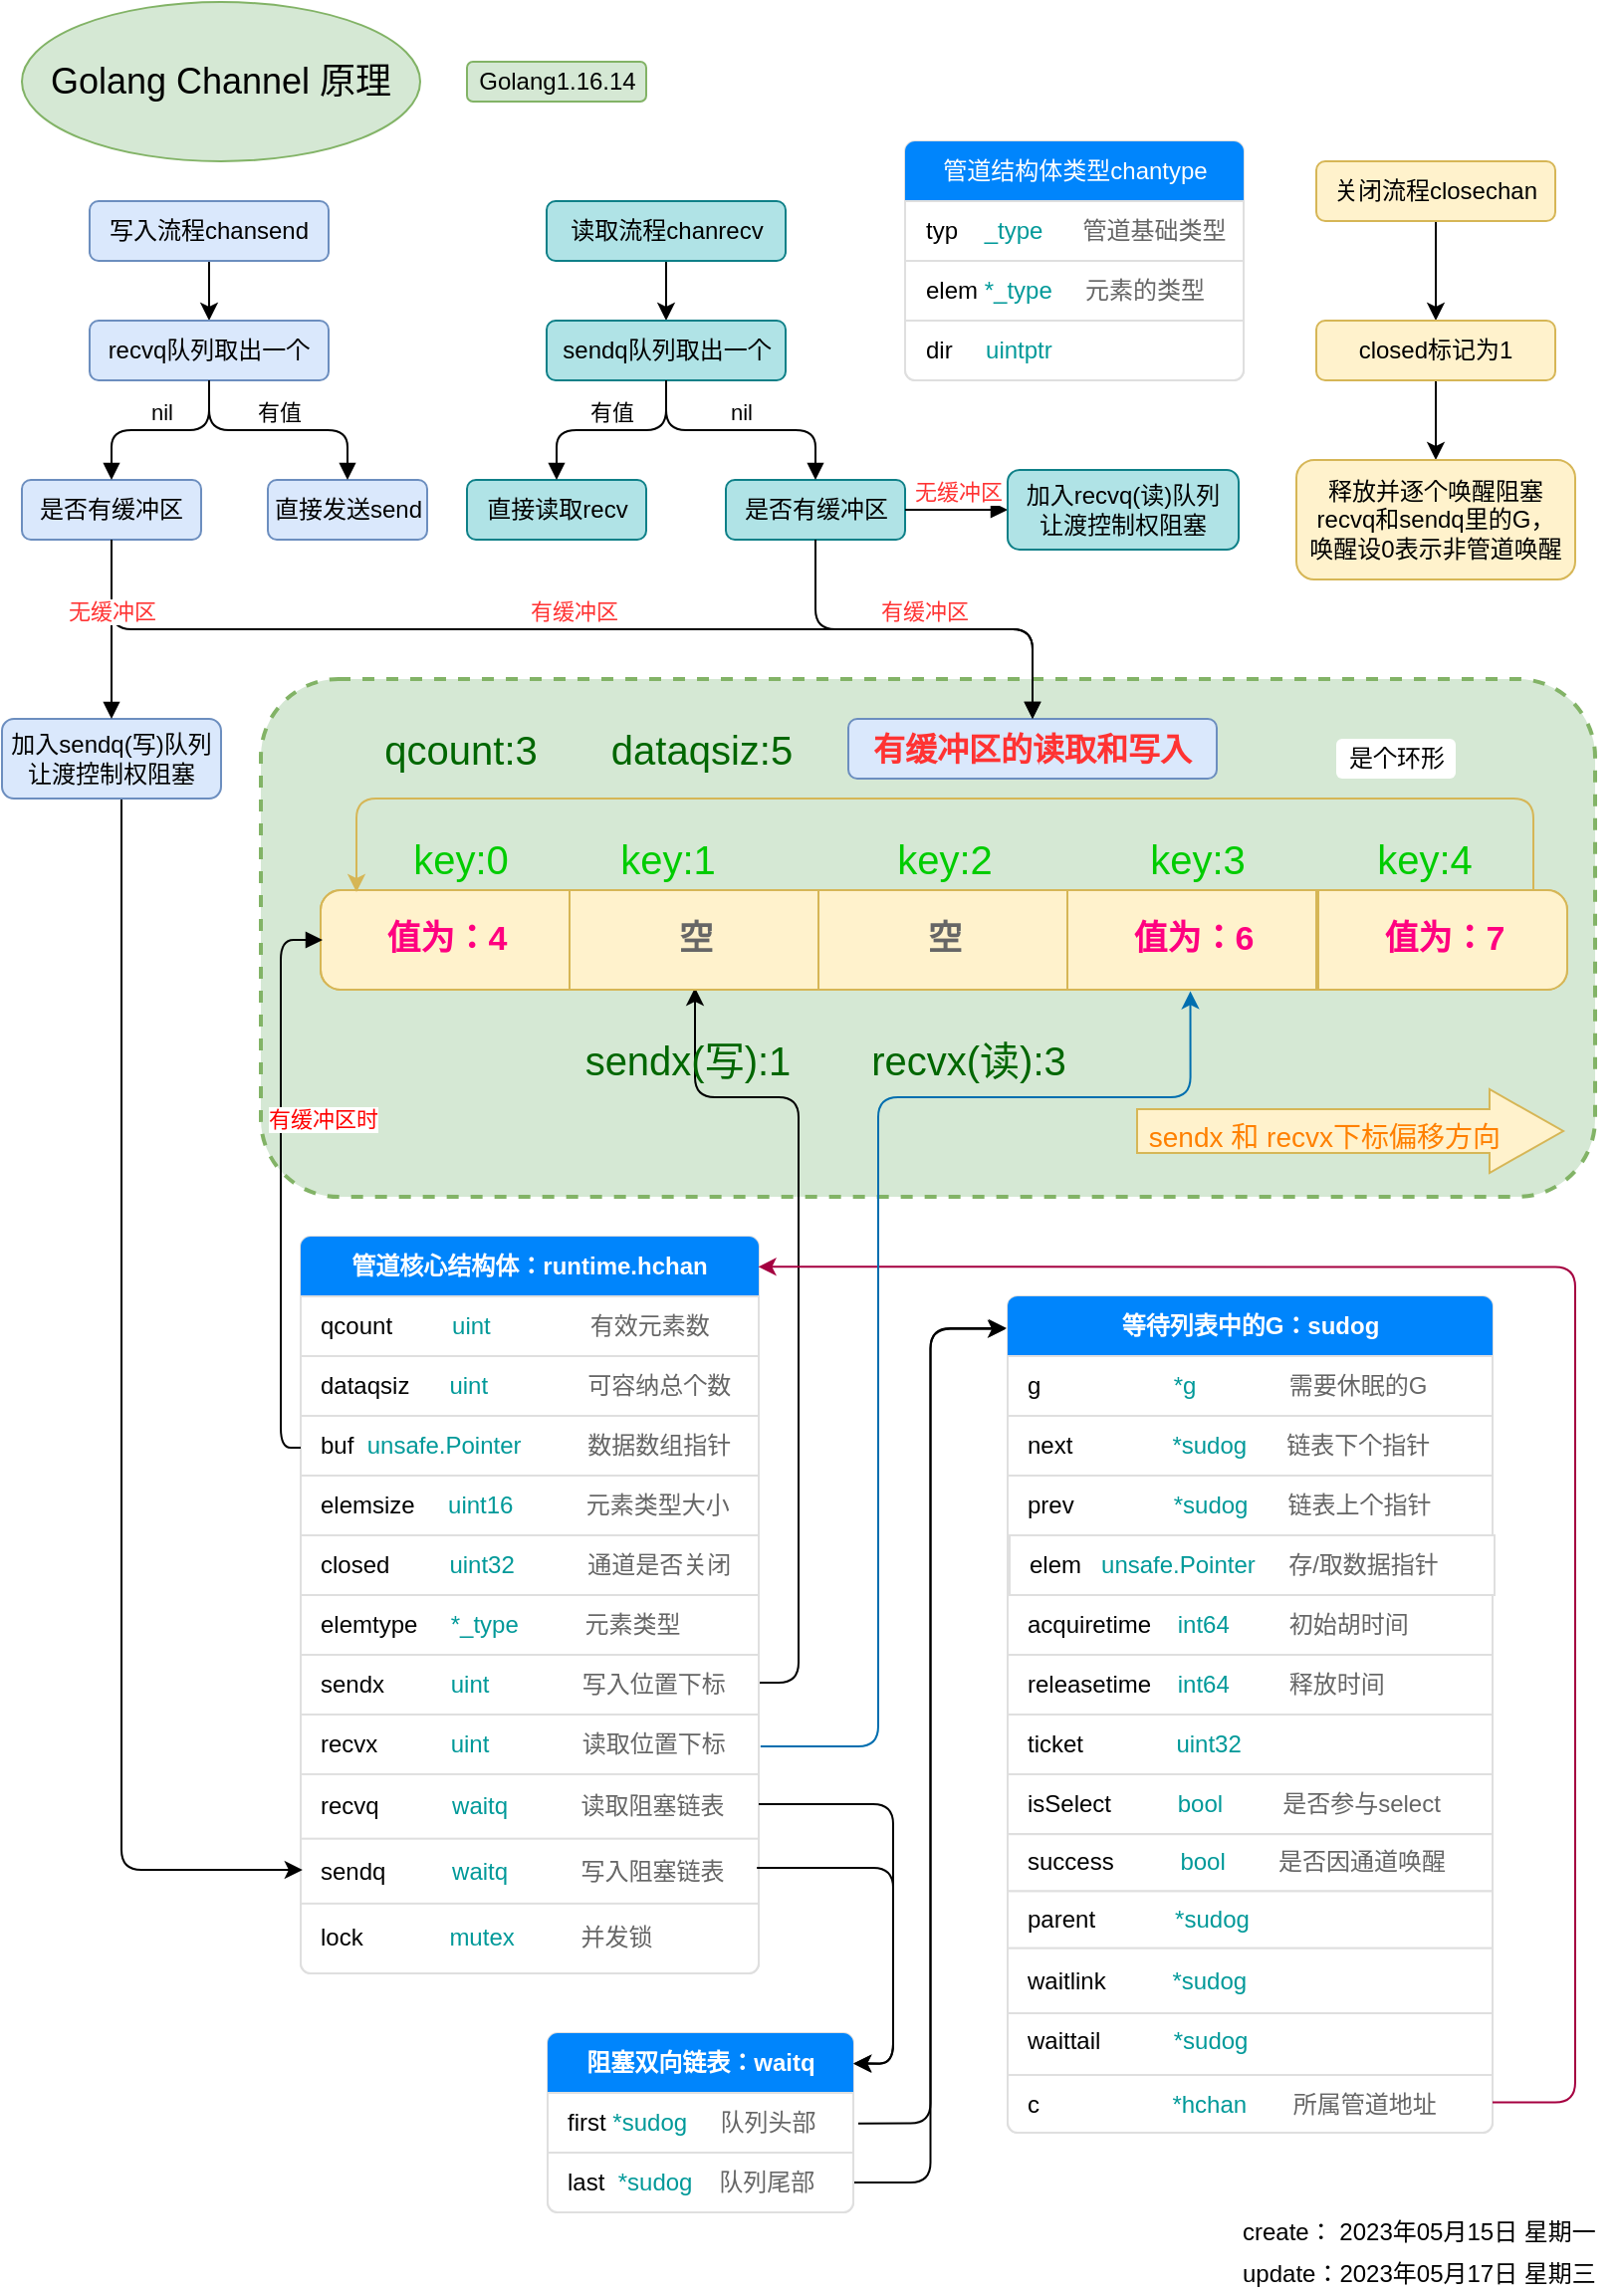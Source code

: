 <mxfile version="14.6.13" type="device"><diagram id="NPHphWfLL7h9ZYyQ-0O_" name="第 1 页"><mxGraphModel dx="1106" dy="900" grid="1" gridSize="10" guides="1" tooltips="1" connect="1" arrows="1" fold="1" page="1" pageScale="1" pageWidth="827" pageHeight="1169" math="0" shadow="0"><root><mxCell id="0"/><mxCell id="1" parent="0"/><mxCell id="tdhij4DuhHCi7tEMgK7k-25" value="" style="rounded=1;whiteSpace=wrap;html=1;fillColor=#d5e8d4;perimeterSpacing=0;dashed=1;strokeWidth=2;strokeColor=#82b366;" parent="1" vertex="1"><mxGeometry x="140" y="350" width="670" height="260" as="geometry"/></mxCell><mxCell id="FWIOZfAikgL_mZACr9-x-181" value="" style="html=1;shadow=0;dashed=0;shape=mxgraph.bootstrap.rrect;rSize=5;strokeColor=#DFDFDF;html=1;whiteSpace=wrap;fillColor=#FFFFFF;fontColor=#000000;" parent="1" vertex="1"><mxGeometry x="160" y="630" width="230" height="370" as="geometry"/></mxCell><mxCell id="tdhij4DuhHCi7tEMgK7k-8" style="rounded=1;orthogonalLoop=1;jettySize=auto;html=1;entryX=0.504;entryY=0.98;entryDx=0;entryDy=0;entryPerimeter=0;exitX=1;exitY=0.467;exitDx=0;exitDy=0;exitPerimeter=0;edgeStyle=orthogonalEdgeStyle;" parent="FWIOZfAikgL_mZACr9-x-181" source="FWIOZfAikgL_mZACr9-x-190" target="OIhDhCYDONXll1-WgIds-8" edge="1"><mxGeometry relative="1" as="geometry"><Array as="points"><mxPoint x="250" y="224"/><mxPoint x="250" y="-70"/><mxPoint x="198" y="-70"/></Array></mxGeometry></mxCell><mxCell id="FWIOZfAikgL_mZACr9-x-182" value="&lt;b&gt;管道核心结构体：runtime.hchan&lt;/b&gt;" style="html=1;shadow=0;dashed=0;shape=mxgraph.bootstrap.topButton;rSize=5;strokeColor=none;fillColor=#0085FC;fontColor=#ffffff;perimeter=none;whiteSpace=wrap;resizeWidth=1;align=center;spacing=10;" parent="FWIOZfAikgL_mZACr9-x-181" vertex="1"><mxGeometry width="230" height="30" relative="1" as="geometry"/></mxCell><mxCell id="FWIOZfAikgL_mZACr9-x-183" value="&lt;div style=&quot;text-align: right&quot;&gt;qcount&amp;nbsp; &amp;nbsp; &amp;nbsp; &amp;nbsp; &amp;nbsp;&lt;font color=&quot;#009999&quot;&gt;uint&lt;/font&gt;&amp;nbsp; &amp;nbsp; &amp;nbsp; &amp;nbsp; &amp;nbsp; &amp;nbsp; &amp;nbsp; &amp;nbsp;&lt;font color=&quot;#666666&quot;&gt;有效元素数&lt;/font&gt;&lt;br&gt;&lt;/div&gt;" style="strokeColor=inherit;fillColor=inherit;gradientColor=inherit;fontColor=inherit;html=1;shadow=0;dashed=0;perimeter=none;whiteSpace=wrap;resizeWidth=1;align=left;spacing=10;" parent="FWIOZfAikgL_mZACr9-x-181" vertex="1"><mxGeometry width="230" height="30" relative="1" as="geometry"><mxPoint y="30" as="offset"/></mxGeometry></mxCell><mxCell id="FWIOZfAikgL_mZACr9-x-184" value="dataqsiz&amp;nbsp; &amp;nbsp; &amp;nbsp;&amp;nbsp;&lt;font color=&quot;#009999&quot;&gt;uint&lt;/font&gt;&amp;nbsp; &amp;nbsp; &amp;nbsp; &amp;nbsp; &amp;nbsp; &amp;nbsp; &amp;nbsp; &amp;nbsp;&lt;font color=&quot;#666666&quot;&gt;可容纳总个数&lt;/font&gt;" style="strokeColor=inherit;fillColor=inherit;gradientColor=inherit;fontColor=inherit;html=1;shadow=0;dashed=0;perimeter=none;whiteSpace=wrap;resizeWidth=1;align=left;spacing=10;" parent="FWIOZfAikgL_mZACr9-x-181" vertex="1"><mxGeometry width="230" height="30" relative="1" as="geometry"><mxPoint y="60" as="offset"/></mxGeometry></mxCell><mxCell id="FWIOZfAikgL_mZACr9-x-185" value="elemsize&amp;nbsp; &amp;nbsp; &amp;nbsp;&lt;font color=&quot;#009999&quot;&gt;uint16&lt;/font&gt;&amp;nbsp; &amp;nbsp; &amp;nbsp; &amp;nbsp; &amp;nbsp; &amp;nbsp;&lt;font color=&quot;#666666&quot;&gt;元素类型大小&lt;/font&gt;" style="strokeColor=inherit;fillColor=inherit;gradientColor=inherit;fontColor=inherit;html=1;shadow=0;dashed=0;perimeter=none;whiteSpace=wrap;resizeWidth=1;align=left;spacing=10;" parent="FWIOZfAikgL_mZACr9-x-181" vertex="1"><mxGeometry width="230" height="30" relative="1" as="geometry"><mxPoint y="120" as="offset"/></mxGeometry></mxCell><mxCell id="FWIOZfAikgL_mZACr9-x-186" value="lock&amp;nbsp; &amp;nbsp; &amp;nbsp; &amp;nbsp; &amp;nbsp; &amp;nbsp; &amp;nbsp;&lt;font color=&quot;#009999&quot;&gt;mutex&lt;/font&gt;&amp;nbsp; &amp;nbsp; &amp;nbsp; &amp;nbsp; &amp;nbsp;&amp;nbsp;&lt;font color=&quot;#666666&quot;&gt;并发锁&lt;/font&gt;" style="strokeColor=inherit;fillColor=inherit;gradientColor=inherit;fontColor=inherit;html=1;shadow=0;dashed=0;shape=mxgraph.bootstrap.bottomButton;rSize=5;perimeter=none;whiteSpace=wrap;resizeWidth=1;resizeHeight=0;align=left;spacing=10;" parent="FWIOZfAikgL_mZACr9-x-181" vertex="1"><mxGeometry y="1" width="230" height="36" relative="1" as="geometry"><mxPoint y="-36" as="offset"/></mxGeometry></mxCell><mxCell id="FWIOZfAikgL_mZACr9-x-187" value="closed&amp;nbsp; &amp;nbsp; &amp;nbsp; &amp;nbsp; &amp;nbsp;&lt;font color=&quot;#009999&quot;&gt;uint32&lt;/font&gt;&amp;nbsp; &amp;nbsp; &amp;nbsp; &amp;nbsp; &amp;nbsp; &amp;nbsp;&lt;font color=&quot;#666666&quot;&gt;通道是否关闭&lt;/font&gt;" style="strokeColor=inherit;fillColor=inherit;gradientColor=inherit;fontColor=inherit;html=1;shadow=0;dashed=0;perimeter=none;whiteSpace=wrap;resizeWidth=1;align=left;spacing=10;" parent="FWIOZfAikgL_mZACr9-x-181" vertex="1"><mxGeometry width="230" height="30" relative="1" as="geometry"><mxPoint y="150" as="offset"/></mxGeometry></mxCell><mxCell id="FWIOZfAikgL_mZACr9-x-188" style="edgeStyle=orthogonalEdgeStyle;rounded=1;orthogonalLoop=1;jettySize=auto;html=1;entryX=-0.002;entryY=0.083;entryDx=0;entryDy=0;entryPerimeter=0;fontSize=17;fontColor=none;exitX=1.004;exitY=0.48;exitDx=0;exitDy=0;exitPerimeter=0;" parent="FWIOZfAikgL_mZACr9-x-181" source="FWIOZfAikgL_mZACr9-x-186" edge="1"><mxGeometry relative="1" as="geometry"><Array as="points"><mxPoint x="265.938" y="337.111"/><mxPoint x="265.938" y="390.556"/><mxPoint x="553.438" y="390.556"/><mxPoint x="553.438" y="30.833"/></Array></mxGeometry></mxCell><mxCell id="FWIOZfAikgL_mZACr9-x-189" value="elemtype&amp;nbsp; &amp;nbsp; &amp;nbsp;&lt;font color=&quot;#009999&quot;&gt;*_type&lt;/font&gt;&amp;nbsp; &amp;nbsp; &amp;nbsp; &amp;nbsp; &amp;nbsp;&amp;nbsp;&lt;font color=&quot;#666666&quot;&gt;元素类型&lt;/font&gt;" style="strokeColor=inherit;fillColor=inherit;gradientColor=inherit;fontColor=inherit;html=1;shadow=0;dashed=0;perimeter=none;whiteSpace=wrap;resizeWidth=1;align=left;spacing=10;" parent="FWIOZfAikgL_mZACr9-x-181" vertex="1"><mxGeometry width="230" height="30" relative="1" as="geometry"><mxPoint y="180" as="offset"/></mxGeometry></mxCell><mxCell id="FWIOZfAikgL_mZACr9-x-190" value="sendx&amp;nbsp; &amp;nbsp; &amp;nbsp; &amp;nbsp; &amp;nbsp;&amp;nbsp;&lt;font color=&quot;#009999&quot;&gt;uint&lt;/font&gt;&amp;nbsp; &amp;nbsp; &amp;nbsp; &amp;nbsp; &amp;nbsp; &amp;nbsp; &amp;nbsp;&amp;nbsp;&lt;font color=&quot;#666666&quot;&gt;写入位置下标&lt;/font&gt;" style="strokeColor=inherit;fillColor=inherit;gradientColor=inherit;fontColor=inherit;html=1;shadow=0;dashed=0;perimeter=none;whiteSpace=wrap;resizeWidth=1;align=left;spacing=10;" parent="FWIOZfAikgL_mZACr9-x-181" vertex="1"><mxGeometry width="230" height="30" relative="1" as="geometry"><mxPoint y="210" as="offset"/></mxGeometry></mxCell><mxCell id="FWIOZfAikgL_mZACr9-x-191" value="recvx&amp;nbsp; &amp;nbsp; &amp;nbsp; &amp;nbsp; &amp;nbsp; &amp;nbsp;&lt;font color=&quot;#009999&quot;&gt;uint&lt;/font&gt;&amp;nbsp; &amp;nbsp; &amp;nbsp; &amp;nbsp; &amp;nbsp; &amp;nbsp; &amp;nbsp;&amp;nbsp;&lt;font color=&quot;#666666&quot;&gt;读取位置下标&lt;/font&gt;" style="strokeColor=inherit;fillColor=inherit;gradientColor=inherit;fontColor=inherit;html=1;shadow=0;dashed=0;perimeter=none;whiteSpace=wrap;resizeWidth=1;align=left;spacing=10;" parent="FWIOZfAikgL_mZACr9-x-181" vertex="1"><mxGeometry width="230" height="30" relative="1" as="geometry"><mxPoint y="240" as="offset"/></mxGeometry></mxCell><mxCell id="FWIOZfAikgL_mZACr9-x-203" value="buf&amp;nbsp; &lt;font color=&quot;#009999&quot;&gt;unsafe.Pointer&lt;/font&gt;&lt;font color=&quot;#0000ff&quot;&gt;&amp;nbsp;&lt;/font&gt; &amp;nbsp; &amp;nbsp; &amp;nbsp; &amp;nbsp; &lt;font color=&quot;#666666&quot;&gt;数据数组指针&lt;/font&gt;" style="strokeColor=inherit;fillColor=inherit;gradientColor=inherit;fontColor=inherit;html=1;shadow=0;dashed=0;perimeter=none;whiteSpace=wrap;resizeWidth=1;align=left;spacing=10;" parent="FWIOZfAikgL_mZACr9-x-181" vertex="1"><mxGeometry width="230" height="30" relative="1" as="geometry"><mxPoint y="90" as="offset"/></mxGeometry></mxCell><mxCell id="OIhDhCYDONXll1-WgIds-3" value="recvq&amp;nbsp; &amp;nbsp; &amp;nbsp; &amp;nbsp; &amp;nbsp; &amp;nbsp;&lt;font color=&quot;#009999&quot;&gt;waitq&lt;/font&gt;&amp;nbsp; &amp;nbsp; &amp;nbsp; &amp;nbsp; &amp;nbsp; &amp;nbsp;&lt;font color=&quot;#666666&quot;&gt;读取阻塞链表&lt;/font&gt;" style="strokeColor=inherit;fillColor=inherit;gradientColor=inherit;fontColor=inherit;html=1;shadow=0;dashed=0;perimeter=none;whiteSpace=wrap;resizeWidth=1;align=left;spacing=10;" parent="FWIOZfAikgL_mZACr9-x-181" vertex="1"><mxGeometry y="269.967" width="230" height="32.589" as="geometry"/></mxCell><mxCell id="OIhDhCYDONXll1-WgIds-4" value="sendq&amp;nbsp; &amp;nbsp; &amp;nbsp; &amp;nbsp; &amp;nbsp;&amp;nbsp;&lt;font color=&quot;#009999&quot;&gt;waitq&lt;/font&gt;&amp;nbsp; &amp;nbsp; &amp;nbsp; &amp;nbsp; &amp;nbsp; &amp;nbsp;&lt;font color=&quot;#666666&quot;&gt;写入阻塞链表&lt;/font&gt;" style="strokeColor=inherit;fillColor=inherit;gradientColor=inherit;fontColor=inherit;html=1;shadow=0;dashed=0;perimeter=none;whiteSpace=wrap;resizeWidth=1;align=left;spacing=10;" parent="FWIOZfAikgL_mZACr9-x-181" vertex="1"><mxGeometry y="302.333" width="230" height="32.581" as="geometry"/></mxCell><mxCell id="FWIOZfAikgL_mZACr9-x-205" value="" style="html=1;shadow=0;dashed=0;shape=mxgraph.bootstrap.rrect;rSize=5;strokeColor=#DFDFDF;html=1;whiteSpace=wrap;fillColor=#FFFFFF;fontColor=#000000;" parent="1" vertex="1"><mxGeometry x="284" y="1030" width="153.5" height="90" as="geometry"/></mxCell><mxCell id="FWIOZfAikgL_mZACr9-x-206" value="&lt;div id=&quot;_sxbCrPSf&quot; class=&quot;editor-block text-block hover focused&quot;&gt;&lt;div class=&quot;block-content text-element&quot; style=&quot;text-align: left&quot;&gt;&lt;span style=&quot;text-align: center&quot;&gt;&lt;b&gt;阻塞双向链表：&lt;/b&gt;&lt;/span&gt;&lt;span style=&quot;text-align: left&quot;&gt;&lt;b&gt;waitq&lt;/b&gt;&lt;/span&gt;&lt;br&gt;&lt;/div&gt;&lt;/div&gt;" style="html=1;shadow=0;dashed=0;shape=mxgraph.bootstrap.topButton;rSize=5;strokeColor=none;fillColor=#0085FC;fontColor=#ffffff;perimeter=none;whiteSpace=wrap;resizeWidth=1;align=center;spacing=10;" parent="FWIOZfAikgL_mZACr9-x-205" vertex="1"><mxGeometry width="153.5" height="30" relative="1" as="geometry"/></mxCell><mxCell id="OIhDhCYDONXll1-WgIds-84" style="edgeStyle=orthogonalEdgeStyle;orthogonalLoop=1;jettySize=auto;html=1;entryX=-0.002;entryY=0.533;entryDx=0;entryDy=0;entryPerimeter=0;fontSize=20;fontColor=#00CC00;startArrow=none;startFill=0;endArrow=classic;endFill=1;" parent="FWIOZfAikgL_mZACr9-x-205" source="FWIOZfAikgL_mZACr9-x-210" target="OIhDhCYDONXll1-WgIds-66" edge="1"><mxGeometry relative="1" as="geometry"/></mxCell><mxCell id="OIhDhCYDONXll1-WgIds-82" style="edgeStyle=orthogonalEdgeStyle;orthogonalLoop=1;jettySize=auto;html=1;entryX=-0.004;entryY=0.546;entryDx=0;entryDy=0;entryPerimeter=0;fontSize=20;fontColor=#00CC00;startArrow=none;startFill=0;endArrow=classic;endFill=1;exitX=1.016;exitY=0.511;exitDx=0;exitDy=0;exitPerimeter=0;" parent="FWIOZfAikgL_mZACr9-x-205" source="FWIOZfAikgL_mZACr9-x-207" target="OIhDhCYDONXll1-WgIds-66" edge="1"><mxGeometry relative="1" as="geometry"/></mxCell><mxCell id="FWIOZfAikgL_mZACr9-x-207" value="&lt;div style=&quot;text-align: right&quot;&gt;first &lt;font color=&quot;#009999&quot;&gt;*sudog&lt;/font&gt;&amp;nbsp; &amp;nbsp; &amp;nbsp;&lt;font color=&quot;#666666&quot;&gt;队列头部&lt;/font&gt;&lt;br&gt;&lt;/div&gt;" style="strokeColor=inherit;fillColor=inherit;gradientColor=inherit;fontColor=inherit;html=1;shadow=0;dashed=0;perimeter=none;whiteSpace=wrap;resizeWidth=1;align=left;spacing=10;" parent="FWIOZfAikgL_mZACr9-x-205" vertex="1"><mxGeometry width="153.5" height="30" relative="1" as="geometry"><mxPoint y="30" as="offset"/></mxGeometry></mxCell><mxCell id="FWIOZfAikgL_mZACr9-x-210" value="last&amp;nbsp; &lt;font color=&quot;#009999&quot;&gt;*sudog&lt;/font&gt;&amp;nbsp; &amp;nbsp; &lt;font color=&quot;#666666&quot;&gt;队列尾部&lt;/font&gt;" style="strokeColor=inherit;fillColor=inherit;gradientColor=inherit;fontColor=inherit;html=1;shadow=0;dashed=0;shape=mxgraph.bootstrap.bottomButton;rSize=5;perimeter=none;whiteSpace=wrap;resizeWidth=1;resizeHeight=0;align=left;spacing=10;" parent="FWIOZfAikgL_mZACr9-x-205" vertex="1"><mxGeometry y="1" width="153.5" height="30" relative="1" as="geometry"><mxPoint y="-30" as="offset"/></mxGeometry></mxCell><mxCell id="FWIOZfAikgL_mZACr9-x-212" style="edgeStyle=orthogonalEdgeStyle;rounded=1;orthogonalLoop=1;jettySize=auto;html=1;entryX=-0.002;entryY=0.083;entryDx=0;entryDy=0;entryPerimeter=0;fontSize=17;fontColor=none;exitX=1.004;exitY=0.48;exitDx=0;exitDy=0;exitPerimeter=0;" parent="FWIOZfAikgL_mZACr9-x-205" source="FWIOZfAikgL_mZACr9-x-210" edge="1"><mxGeometry relative="1" as="geometry"><Array as="points"><mxPoint x="177.484" y="82.0"/><mxPoint x="177.484" y="95.0"/><mxPoint x="369.359" y="95.0"/><mxPoint x="369.359" y="7.5"/></Array></mxGeometry></mxCell><mxCell id="FWIOZfAikgL_mZACr9-x-221" value="&lt;font style=&quot;font-size: 18px&quot;&gt;Golang Channel 原理&lt;/font&gt;" style="ellipse;whiteSpace=wrap;html=1;shadow=0;dashed=0;sketch=0;fontSize=8;strokeColor=#82b366;strokeWidth=1;fillColor=#d5e8d4;" parent="1" vertex="1"><mxGeometry x="20" y="10" width="200" height="80" as="geometry"/></mxCell><mxCell id="OIhDhCYDONXll1-WgIds-7" value="" style="strokeWidth=1;shadow=0;align=center;html=1;shape=mxgraph.mockup.rrect;rSize=10;fillColor=#fff2cc;strokeColor=#d6b656;gradientDirection=west;" parent="1" vertex="1"><mxGeometry x="170" y="456" width="626" height="50" as="geometry"/></mxCell><mxCell id="OIhDhCYDONXll1-WgIds-8" value="空" style="strokeColor=inherit;fillColor=inherit;gradientColor=inherit;strokeWidth=1;shadow=0;dashed=0;align=center;html=1;shape=mxgraph.mockup.rrect;rSize=0;fontSize=17;fontColor=#666666;fontStyle=1;resizeHeight=1;" parent="OIhDhCYDONXll1-WgIds-7" vertex="1"><mxGeometry width="125" height="50" relative="1" as="geometry"><mxPoint x="125" as="offset"/></mxGeometry></mxCell><mxCell id="OIhDhCYDONXll1-WgIds-9" value="空" style="strokeColor=inherit;fillColor=inherit;gradientColor=inherit;strokeWidth=1;shadow=0;dashed=0;align=center;html=1;shape=mxgraph.mockup.rrect;rSize=0;fontSize=17;fontColor=#666666;fontStyle=1;resizeHeight=1;" parent="OIhDhCYDONXll1-WgIds-7" vertex="1"><mxGeometry width="125" height="50" relative="1" as="geometry"><mxPoint x="250" as="offset"/></mxGeometry></mxCell><mxCell id="OIhDhCYDONXll1-WgIds-87" style="edgeStyle=orthogonalEdgeStyle;orthogonalLoop=1;jettySize=auto;html=1;entryX=0.144;entryY=0.02;entryDx=0;entryDy=0;entryPerimeter=0;fontSize=20;fontColor=#00CC00;startArrow=none;startFill=0;endArrow=classic;endFill=1;exitX=0.864;exitY=0;exitDx=0;exitDy=0;exitPerimeter=0;fillColor=#fff2cc;strokeColor=#d6b656;" parent="OIhDhCYDONXll1-WgIds-7" source="OIhDhCYDONXll1-WgIds-10" target="OIhDhCYDONXll1-WgIds-11" edge="1"><mxGeometry relative="1" as="geometry"><Array as="points"><mxPoint x="609" y="-46"/><mxPoint x="18" y="-46"/></Array></mxGeometry></mxCell><mxCell id="OIhDhCYDONXll1-WgIds-10" value="&lt;font color=&quot;#ff0080&quot;&gt;值为：7&lt;/font&gt;" style="strokeColor=inherit;fillColor=inherit;gradientColor=inherit;strokeWidth=1;shadow=0;dashed=0;align=center;html=1;shape=mxgraph.mockup.rightButton;rSize=10;fontSize=17;fontColor=#666666;fontStyle=1;resizeHeight=1;" parent="OIhDhCYDONXll1-WgIds-7" vertex="1"><mxGeometry x="1" width="125" height="50" relative="1" as="geometry"><mxPoint x="-125" as="offset"/></mxGeometry></mxCell><mxCell id="OIhDhCYDONXll1-WgIds-11" value="&lt;font color=&quot;#ff0080&quot;&gt;值为：4&lt;/font&gt;" style="strokeWidth=1;shadow=0;dashed=0;align=center;html=1;shape=mxgraph.mockup.leftButton;rSize=10;fontSize=17;fontStyle=1;strokeColor=#d6b656;resizeHeight=1;fontColor=#666;fillColor=none;" parent="OIhDhCYDONXll1-WgIds-7" vertex="1"><mxGeometry width="125" height="50" relative="1" as="geometry"/></mxCell><mxCell id="OIhDhCYDONXll1-WgIds-12" value="&lt;font color=&quot;#ff0080&quot;&gt;值为：6&lt;/font&gt;" style="strokeColor=#d6b656;strokeWidth=1;shadow=0;dashed=0;align=center;html=1;shape=mxgraph.mockup.rrect;rSize=0;fontSize=17;fontStyle=1;resizeHeight=1;fontColor=#666666;fillColor=none;" parent="OIhDhCYDONXll1-WgIds-7" vertex="1"><mxGeometry x="375" width="125" height="50" as="geometry"/></mxCell><mxCell id="OIhDhCYDONXll1-WgIds-18" value="key:0" style="text;html=1;align=center;verticalAlign=middle;resizable=0;points=[];autosize=1;strokeColor=none;strokeWidth=1;fontSize=20;fontColor=#00CC00;" parent="1" vertex="1"><mxGeometry x="210" y="425" width="60" height="30" as="geometry"/></mxCell><mxCell id="OIhDhCYDONXll1-WgIds-19" value="key:1" style="text;html=1;align=center;verticalAlign=middle;resizable=0;points=[];autosize=1;strokeColor=none;strokeWidth=1;fontSize=20;fontColor=#00CC00;" parent="1" vertex="1"><mxGeometry x="314" y="425" width="60" height="30" as="geometry"/></mxCell><mxCell id="OIhDhCYDONXll1-WgIds-20" value="key:2" style="text;html=1;align=center;verticalAlign=middle;resizable=0;points=[];autosize=1;strokeColor=none;strokeWidth=1;fontSize=20;fontColor=#00CC00;" parent="1" vertex="1"><mxGeometry x="453" y="425" width="60" height="30" as="geometry"/></mxCell><mxCell id="OIhDhCYDONXll1-WgIds-21" value="key:3" style="text;html=1;align=center;verticalAlign=middle;resizable=0;points=[];autosize=1;strokeColor=none;strokeWidth=1;fontSize=20;fontColor=#00CC00;" parent="1" vertex="1"><mxGeometry x="580" y="425" width="60" height="30" as="geometry"/></mxCell><mxCell id="OIhDhCYDONXll1-WgIds-22" value="key:4" style="text;html=1;align=center;verticalAlign=middle;resizable=0;points=[];autosize=1;strokeColor=none;strokeWidth=1;fontSize=20;fontColor=#00CC00;" parent="1" vertex="1"><mxGeometry x="694" y="425" width="60" height="30" as="geometry"/></mxCell><mxCell id="OIhDhCYDONXll1-WgIds-61" style="edgeStyle=orthogonalEdgeStyle;orthogonalLoop=1;jettySize=auto;html=1;entryX=1;entryY=0.512;entryDx=0;entryDy=0;entryPerimeter=0;fontSize=20;fontColor=#00CC00;startArrow=none;startFill=0;endArrow=classic;endFill=1;exitX=1;exitY=0.461;exitDx=0;exitDy=0;exitPerimeter=0;" parent="1" source="OIhDhCYDONXll1-WgIds-3" target="FWIOZfAikgL_mZACr9-x-206" edge="1"><mxGeometry relative="1" as="geometry"/></mxCell><mxCell id="OIhDhCYDONXll1-WgIds-62" style="edgeStyle=orthogonalEdgeStyle;orthogonalLoop=1;jettySize=auto;html=1;fontSize=20;fontColor=#00CC00;startArrow=none;startFill=0;endArrow=classic;endFill=1;exitX=0.996;exitY=0.45;exitDx=0;exitDy=0;exitPerimeter=0;entryX=1.001;entryY=0.506;entryDx=0;entryDy=0;entryPerimeter=0;" parent="1" source="OIhDhCYDONXll1-WgIds-4" target="FWIOZfAikgL_mZACr9-x-206" edge="1"><mxGeometry relative="1" as="geometry"><mxPoint x="235" y="1000" as="targetPoint"/></mxGeometry></mxCell><mxCell id="OIhDhCYDONXll1-WgIds-63" value="" style="html=1;shadow=0;dashed=0;shape=mxgraph.bootstrap.rrect;rSize=5;strokeColor=#DFDFDF;html=1;whiteSpace=wrap;fillColor=#FFFFFF;fontColor=#000000;" parent="1" vertex="1"><mxGeometry x="515" y="660" width="243.5" height="420" as="geometry"/></mxCell><mxCell id="OIhDhCYDONXll1-WgIds-64" style="edgeStyle=orthogonalEdgeStyle;orthogonalLoop=1;jettySize=auto;html=1;entryX=0.152;entryY=-0.02;entryDx=0;entryDy=0;entryPerimeter=0;fontSize=20;fontColor=#00CC00;startArrow=none;startFill=0;endArrow=classic;endFill=1;exitX=0;exitY=0.6;exitDx=0;exitDy=0;exitPerimeter=0;" parent="OIhDhCYDONXll1-WgIds-63" source="OIhDhCYDONXll1-WgIds-75" edge="1"><mxGeometry relative="1" as="geometry"><Array as="points"><mxPoint x="-21.174" y="292.865"/><mxPoint x="-21.174" y="522.162"/><mxPoint x="395.952" y="522.162"/></Array></mxGeometry></mxCell><mxCell id="OIhDhCYDONXll1-WgIds-65" style="edgeStyle=orthogonalEdgeStyle;orthogonalLoop=1;jettySize=auto;html=1;entryX=0.144;entryY=-0.02;entryDx=0;entryDy=0;entryPerimeter=0;fontSize=20;fontColor=#00CC00;startArrow=none;startFill=0;endArrow=classic;endFill=1;exitX=0;exitY=0.6;exitDx=0;exitDy=0;exitPerimeter=0;" parent="OIhDhCYDONXll1-WgIds-63" source="OIhDhCYDONXll1-WgIds-74" edge="1"><mxGeometry relative="1" as="geometry"><Array as="points"><mxPoint x="-42.348" y="258.811"/><mxPoint x="-42.348" y="612.973"/><mxPoint x="130.22" y="612.973"/></Array></mxGeometry></mxCell><mxCell id="OIhDhCYDONXll1-WgIds-66" value="&lt;b&gt;等待列表中的G：&lt;/b&gt;&lt;b&gt;sudog&lt;/b&gt;" style="html=1;shadow=0;dashed=0;shape=mxgraph.bootstrap.topButton;rSize=5;strokeColor=none;fillColor=#0085FC;fontColor=#ffffff;perimeter=none;whiteSpace=wrap;resizeWidth=1;align=center;spacing=10;" parent="OIhDhCYDONXll1-WgIds-63" vertex="1"><mxGeometry width="243.5" height="30" relative="1" as="geometry"/></mxCell><mxCell id="OIhDhCYDONXll1-WgIds-67" value="&lt;div style=&quot;text-align: right&quot;&gt;g&amp;nbsp; &amp;nbsp; &amp;nbsp; &amp;nbsp; &amp;nbsp; &amp;nbsp; &amp;nbsp; &amp;nbsp; &amp;nbsp; &amp;nbsp; &lt;font color=&quot;#009999&quot;&gt;*g&lt;/font&gt;&amp;nbsp; &amp;nbsp; &amp;nbsp; &amp;nbsp; &amp;nbsp; &amp;nbsp; &amp;nbsp; &lt;font color=&quot;#666666&quot;&gt;需要休眠的G&lt;/font&gt;&lt;br&gt;&lt;/div&gt;" style="strokeColor=inherit;fillColor=inherit;gradientColor=inherit;fontColor=inherit;html=1;shadow=0;dashed=0;perimeter=none;whiteSpace=wrap;resizeWidth=1;align=left;spacing=10;" parent="OIhDhCYDONXll1-WgIds-63" vertex="1"><mxGeometry width="243.5" height="30" relative="1" as="geometry"><mxPoint y="30" as="offset"/></mxGeometry></mxCell><mxCell id="OIhDhCYDONXll1-WgIds-68" value="next&amp;nbsp; &amp;nbsp; &amp;nbsp; &amp;nbsp; &amp;nbsp; &amp;nbsp; &amp;nbsp; &amp;nbsp;&lt;font color=&quot;#009999&quot;&gt;*sudog&lt;/font&gt;&amp;nbsp; &amp;nbsp; &amp;nbsp; &lt;font color=&quot;#666666&quot;&gt;链表下个指针&lt;/font&gt;" style="strokeColor=inherit;fillColor=inherit;gradientColor=inherit;fontColor=inherit;html=1;shadow=0;dashed=0;perimeter=none;whiteSpace=wrap;resizeWidth=1;align=left;spacing=10;" parent="OIhDhCYDONXll1-WgIds-63" vertex="1"><mxGeometry width="243.5" height="30" relative="1" as="geometry"><mxPoint y="60" as="offset"/></mxGeometry></mxCell><mxCell id="OIhDhCYDONXll1-WgIds-69" value="elem&amp;nbsp; &amp;nbsp;&lt;font color=&quot;#009999&quot;&gt;unsafe.Pointer&lt;/font&gt;&amp;nbsp; &amp;nbsp; &amp;nbsp;&lt;font color=&quot;#666666&quot;&gt;存/取数据指针&lt;/font&gt;" style="strokeColor=inherit;fillColor=inherit;gradientColor=inherit;fontColor=inherit;html=1;shadow=0;dashed=0;perimeter=none;whiteSpace=wrap;resizeWidth=1;align=left;spacing=10;" parent="OIhDhCYDONXll1-WgIds-63" vertex="1"><mxGeometry width="243.5" height="30" relative="1" as="geometry"><mxPoint x="1" y="120" as="offset"/></mxGeometry></mxCell><mxCell id="OIhDhCYDONXll1-WgIds-70" value="c&amp;nbsp; &amp;nbsp; &amp;nbsp; &amp;nbsp; &amp;nbsp; &amp;nbsp; &amp;nbsp; &amp;nbsp; &amp;nbsp; &amp;nbsp;&lt;font color=&quot;#0000ff&quot;&gt; &lt;/font&gt;&lt;font color=&quot;#009999&quot;&gt;*hchan&lt;/font&gt;&amp;nbsp; &amp;nbsp; &amp;nbsp; &amp;nbsp;&lt;font color=&quot;#666666&quot;&gt;所属管道地址&lt;/font&gt;" style="strokeColor=inherit;fillColor=inherit;gradientColor=inherit;fontColor=inherit;html=1;shadow=0;dashed=0;shape=mxgraph.bootstrap.bottomButton;rSize=5;perimeter=none;whiteSpace=wrap;resizeWidth=1;resizeHeight=0;align=left;spacing=10;" parent="OIhDhCYDONXll1-WgIds-63" vertex="1"><mxGeometry y="1" width="243.5" height="29" relative="1" as="geometry"><mxPoint y="-29" as="offset"/></mxGeometry></mxCell><mxCell id="OIhDhCYDONXll1-WgIds-71" value="acquiretime&amp;nbsp; &amp;nbsp; &lt;font color=&quot;#009999&quot;&gt;int64&lt;/font&gt;&amp;nbsp; &amp;nbsp; &amp;nbsp; &amp;nbsp; &amp;nbsp;&lt;font color=&quot;#666666&quot;&gt;初始胡时间&lt;/font&gt;" style="strokeColor=inherit;fillColor=inherit;gradientColor=inherit;fontColor=inherit;html=1;shadow=0;dashed=0;perimeter=none;whiteSpace=wrap;resizeWidth=1;align=left;spacing=10;" parent="OIhDhCYDONXll1-WgIds-63" vertex="1"><mxGeometry width="243.5" height="30" relative="1" as="geometry"><mxPoint y="150" as="offset"/></mxGeometry></mxCell><mxCell id="OIhDhCYDONXll1-WgIds-72" style="edgeStyle=orthogonalEdgeStyle;rounded=1;orthogonalLoop=1;jettySize=auto;html=1;entryX=-0.002;entryY=0.083;entryDx=0;entryDy=0;entryPerimeter=0;fontSize=17;fontColor=none;exitX=1.004;exitY=0.48;exitDx=0;exitDy=0;exitPerimeter=0;" parent="OIhDhCYDONXll1-WgIds-63" source="OIhDhCYDONXll1-WgIds-70" edge="1"><mxGeometry relative="1" as="geometry"><Array as="points"><mxPoint x="281.547" y="382.667"/><mxPoint x="281.547" y="443.333"/><mxPoint x="585.922" y="443.333"/><mxPoint x="585.922" y="35.0"/></Array></mxGeometry></mxCell><mxCell id="OIhDhCYDONXll1-WgIds-73" value="releasetime&amp;nbsp; &amp;nbsp; &lt;font color=&quot;#009999&quot;&gt;int64&lt;/font&gt;&amp;nbsp; &amp;nbsp; &amp;nbsp; &amp;nbsp; &amp;nbsp;&lt;font color=&quot;#666666&quot;&gt;释放时间&lt;/font&gt;" style="strokeColor=inherit;fillColor=inherit;gradientColor=inherit;fontColor=inherit;html=1;shadow=0;dashed=0;perimeter=none;whiteSpace=wrap;resizeWidth=1;align=left;spacing=10;" parent="OIhDhCYDONXll1-WgIds-63" vertex="1"><mxGeometry width="243.5" height="30" relative="1" as="geometry"><mxPoint y="180" as="offset"/></mxGeometry></mxCell><mxCell id="OIhDhCYDONXll1-WgIds-74" value="ticket&amp;nbsp; &amp;nbsp; &amp;nbsp; &amp;nbsp; &amp;nbsp; &amp;nbsp; &amp;nbsp; &lt;font color=&quot;#009999&quot;&gt;uint32&lt;/font&gt;&amp;nbsp; &amp;nbsp; &amp;nbsp; &amp;nbsp;" style="strokeColor=inherit;fillColor=inherit;gradientColor=inherit;fontColor=inherit;html=1;shadow=0;dashed=0;perimeter=none;whiteSpace=wrap;resizeWidth=1;align=left;spacing=10;" parent="OIhDhCYDONXll1-WgIds-63" vertex="1"><mxGeometry width="243.5" height="30" relative="1" as="geometry"><mxPoint y="210" as="offset"/></mxGeometry></mxCell><mxCell id="OIhDhCYDONXll1-WgIds-75" value="isSelect&amp;nbsp; &amp;nbsp; &amp;nbsp; &amp;nbsp; &amp;nbsp; &lt;font color=&quot;#009999&quot;&gt;bool&lt;/font&gt;&amp;nbsp; &amp;nbsp; &amp;nbsp; &amp;nbsp; &amp;nbsp;&lt;font color=&quot;#666666&quot;&gt;是否参与select&lt;/font&gt;" style="strokeColor=inherit;fillColor=inherit;gradientColor=inherit;fontColor=inherit;html=1;shadow=0;dashed=0;perimeter=none;whiteSpace=wrap;resizeWidth=1;align=left;spacing=10;" parent="OIhDhCYDONXll1-WgIds-63" vertex="1"><mxGeometry width="243.5" height="30" relative="1" as="geometry"><mxPoint y="240" as="offset"/></mxGeometry></mxCell><mxCell id="OIhDhCYDONXll1-WgIds-76" value="prev&amp;nbsp; &amp;nbsp; &amp;nbsp; &amp;nbsp; &amp;nbsp; &amp;nbsp; &amp;nbsp; &amp;nbsp;&lt;font color=&quot;#009999&quot;&gt;*sudog&lt;/font&gt;&amp;nbsp; &amp;nbsp; &amp;nbsp; &lt;font color=&quot;#666666&quot;&gt;链表上个指针&lt;/font&gt;" style="strokeColor=inherit;fillColor=inherit;gradientColor=inherit;fontColor=inherit;html=1;shadow=0;dashed=0;perimeter=none;whiteSpace=wrap;resizeWidth=1;align=left;spacing=10;" parent="OIhDhCYDONXll1-WgIds-63" vertex="1"><mxGeometry width="243.5" height="30" relative="1" as="geometry"><mxPoint y="90" as="offset"/></mxGeometry></mxCell><mxCell id="OIhDhCYDONXll1-WgIds-77" value="success&amp;nbsp; &amp;nbsp; &amp;nbsp; &amp;nbsp; &amp;nbsp; &lt;font color=&quot;#009999&quot;&gt;bool&lt;/font&gt;&amp;nbsp; &amp;nbsp; &amp;nbsp; &amp;nbsp; &lt;font color=&quot;#666666&quot;&gt;是否因通道唤醒&lt;/font&gt;" style="strokeColor=inherit;fillColor=inherit;gradientColor=inherit;fontColor=inherit;html=1;shadow=0;dashed=0;perimeter=none;whiteSpace=wrap;resizeWidth=1;align=left;spacing=10;" parent="OIhDhCYDONXll1-WgIds-63" vertex="1"><mxGeometry y="270.09" width="243.5" height="28.636" as="geometry"/></mxCell><mxCell id="OIhDhCYDONXll1-WgIds-78" value="waittail&amp;nbsp; &amp;nbsp; &amp;nbsp; &amp;nbsp; &amp;nbsp; &amp;nbsp;&lt;font color=&quot;#009999&quot;&gt;*sudog&lt;/font&gt;&amp;nbsp; &amp;nbsp; &amp;nbsp;" style="strokeColor=inherit;fillColor=inherit;gradientColor=inherit;fontColor=inherit;html=1;shadow=0;dashed=0;perimeter=none;whiteSpace=wrap;resizeWidth=1;align=left;spacing=10;" parent="OIhDhCYDONXll1-WgIds-63" vertex="1"><mxGeometry y="357" width="243.5" height="34" as="geometry"/></mxCell><mxCell id="OIhDhCYDONXll1-WgIds-79" value="parent&amp;nbsp; &amp;nbsp; &amp;nbsp; &amp;nbsp; &amp;nbsp; &amp;nbsp; &lt;font color=&quot;#009999&quot;&gt;*sudog&lt;/font&gt;&amp;nbsp; &amp;nbsp; &amp;nbsp;&amp;nbsp;" style="strokeColor=inherit;fillColor=inherit;gradientColor=inherit;fontColor=inherit;html=1;shadow=0;dashed=0;perimeter=none;whiteSpace=wrap;resizeWidth=1;align=left;spacing=10;" parent="OIhDhCYDONXll1-WgIds-63" vertex="1"><mxGeometry y="298.726" width="243.5" height="28.636" as="geometry"/></mxCell><mxCell id="OIhDhCYDONXll1-WgIds-80" value="waitlink&amp;nbsp; &amp;nbsp; &amp;nbsp; &amp;nbsp; &amp;nbsp; &lt;font color=&quot;#009999&quot;&gt;*sudog&lt;/font&gt;&amp;nbsp; &amp;nbsp; &amp;nbsp;" style="strokeColor=inherit;fillColor=inherit;gradientColor=inherit;fontColor=inherit;html=1;shadow=0;dashed=0;perimeter=none;whiteSpace=wrap;resizeWidth=1;align=left;spacing=10;" parent="OIhDhCYDONXll1-WgIds-63" vertex="1"><mxGeometry y="327.36" width="243.5" height="32.64" as="geometry"/></mxCell><mxCell id="OIhDhCYDONXll1-WgIds-85" value="&lt;font style=&quot;font-size: 14px&quot; color=&quot;#ff8000&quot;&gt;&amp;nbsp;sendx 和 recvx下标偏移方向&lt;/font&gt;" style="shape=singleArrow;whiteSpace=wrap;html=1;arrowWidth=0.524;arrowSize=0.173;rounded=0;shadow=0;labelBackgroundColor=none;fontSize=20;fillColor=#fff2cc;sketch=0;align=left;strokeColor=#d6b656;" parent="1" vertex="1"><mxGeometry x="580" y="556" width="214" height="42" as="geometry"/></mxCell><mxCell id="OIhDhCYDONXll1-WgIds-86" style="edgeStyle=orthogonalEdgeStyle;orthogonalLoop=1;jettySize=auto;html=1;entryX=0.999;entryY=0.041;entryDx=0;entryDy=0;entryPerimeter=0;fontSize=20;fontColor=#00CC00;startArrow=none;startFill=0;endArrow=classic;endFill=1;exitX=1;exitY=0.474;exitDx=0;exitDy=0;exitPerimeter=0;fillColor=#d80073;strokeColor=#A50040;" parent="1" source="OIhDhCYDONXll1-WgIds-70" target="FWIOZfAikgL_mZACr9-x-181" edge="1"><mxGeometry relative="1" as="geometry"><mxPoint x="695" y="1060" as="sourcePoint"/><Array as="points"><mxPoint x="800" y="1065"/><mxPoint x="800" y="645"/></Array></mxGeometry></mxCell><mxCell id="OIhDhCYDONXll1-WgIds-88" value="&lt;font color=&quot;#006600&quot;&gt;sendx(写):1&lt;/font&gt;" style="text;html=1;align=center;verticalAlign=middle;resizable=0;points=[];autosize=1;fontSize=20;rounded=1;" parent="1" vertex="1"><mxGeometry x="294" y="526" width="120" height="30" as="geometry"/></mxCell><mxCell id="OIhDhCYDONXll1-WgIds-90" value="&lt;font color=&quot;#006600&quot;&gt;recvx(读):3&lt;/font&gt;" style="text;html=1;align=center;verticalAlign=middle;resizable=0;points=[];autosize=1;strokeColor=none;fontSize=20;fontColor=#00CC00;" parent="1" vertex="1"><mxGeometry x="440" y="526" width="110" height="30" as="geometry"/></mxCell><mxCell id="OIhDhCYDONXll1-WgIds-91" value="&lt;font color=&quot;#006600&quot;&gt;qcount:3&lt;/font&gt;" style="text;html=1;align=center;verticalAlign=middle;resizable=0;points=[];autosize=1;strokeColor=none;fontSize=20;fontColor=#00CC00;" parent="1" vertex="1"><mxGeometry x="195" y="370" width="90" height="30" as="geometry"/></mxCell><mxCell id="OIhDhCYDONXll1-WgIds-92" value="&lt;font color=&quot;#006600&quot;&gt;dataqsiz:5&lt;/font&gt;" style="text;html=1;align=center;verticalAlign=middle;resizable=0;points=[];autosize=1;strokeColor=none;fontSize=20;fontColor=#00CC00;" parent="1" vertex="1"><mxGeometry x="305.75" y="370" width="110" height="30" as="geometry"/></mxCell><mxCell id="ar8lEbucMz4miNX3VOd3-1" value="update：2023年05月17日 星期三" style="text;html=1;align=left;verticalAlign=middle;resizable=0;points=[];autosize=1;strokeColor=none;" parent="1" vertex="1"><mxGeometry x="631" y="1141" width="190" height="20" as="geometry"/></mxCell><mxCell id="H-O3hjzT42bfQCoOK7mL-1" value="是个环形" style="text;html=1;align=center;verticalAlign=middle;resizable=0;points=[];autosize=1;strokeColor=none;fillColor=#ffffff;rounded=1;" parent="1" vertex="1"><mxGeometry x="680" y="380" width="60" height="20" as="geometry"/></mxCell><mxCell id="H-O3hjzT42bfQCoOK7mL-9" value="" style="html=1;shadow=0;dashed=0;shape=mxgraph.bootstrap.rrect;rSize=5;strokeColor=#DFDFDF;html=1;whiteSpace=wrap;fillColor=#FFFFFF;fontColor=#000000;" parent="1" vertex="1"><mxGeometry x="463.5" y="80" width="170" height="120" as="geometry"/></mxCell><mxCell id="H-O3hjzT42bfQCoOK7mL-10" value="&lt;div id=&quot;_sxbCrPSf&quot; class=&quot;editor-block text-block hover focused&quot;&gt;&lt;div class=&quot;block-content text-element&quot;&gt;管道结构体类型chantype&lt;br&gt;&lt;/div&gt;&lt;/div&gt;" style="html=1;shadow=0;dashed=0;shape=mxgraph.bootstrap.topButton;rSize=5;strokeColor=none;fillColor=#0085FC;fontColor=#ffffff;perimeter=none;whiteSpace=wrap;resizeWidth=1;align=center;spacing=10;" parent="H-O3hjzT42bfQCoOK7mL-9" vertex="1"><mxGeometry width="170" height="30" relative="1" as="geometry"/></mxCell><mxCell id="H-O3hjzT42bfQCoOK7mL-11" value="&lt;div style=&quot;text-align: right&quot;&gt;typ&amp;nbsp; &amp;nbsp; &lt;font color=&quot;#009999&quot;&gt;_type&lt;/font&gt;&amp;nbsp; &amp;nbsp; &amp;nbsp; &lt;font color=&quot;#666666&quot;&gt;管道基础类型&lt;/font&gt;&lt;br&gt;&lt;/div&gt;" style="strokeColor=inherit;fillColor=inherit;gradientColor=inherit;fontColor=inherit;html=1;shadow=0;dashed=0;perimeter=none;whiteSpace=wrap;resizeWidth=1;align=left;spacing=10;" parent="H-O3hjzT42bfQCoOK7mL-9" vertex="1"><mxGeometry width="170" height="30" relative="1" as="geometry"><mxPoint y="30" as="offset"/></mxGeometry></mxCell><mxCell id="H-O3hjzT42bfQCoOK7mL-12" value="elem &lt;font color=&quot;#009999&quot;&gt;*_type&amp;nbsp;&lt;/font&gt; &amp;nbsp; &amp;nbsp;&lt;font color=&quot;#666666&quot;&gt;元素的类型&lt;/font&gt;" style="strokeColor=inherit;fillColor=inherit;gradientColor=inherit;fontColor=inherit;html=1;shadow=0;dashed=0;perimeter=none;whiteSpace=wrap;resizeWidth=1;align=left;spacing=10;" parent="H-O3hjzT42bfQCoOK7mL-9" vertex="1"><mxGeometry width="170" height="30" relative="1" as="geometry"><mxPoint y="60" as="offset"/></mxGeometry></mxCell><mxCell id="H-O3hjzT42bfQCoOK7mL-13" value="dir&amp;nbsp; &amp;nbsp; &amp;nbsp;&lt;font color=&quot;#009999&quot;&gt;uintptr&lt;/font&gt;&amp;nbsp;" style="strokeColor=inherit;fillColor=inherit;gradientColor=inherit;fontColor=inherit;html=1;shadow=0;dashed=0;shape=mxgraph.bootstrap.bottomButton;rSize=5;perimeter=none;whiteSpace=wrap;resizeWidth=1;resizeHeight=0;align=left;spacing=10;" parent="H-O3hjzT42bfQCoOK7mL-9" vertex="1"><mxGeometry y="1" width="170" height="30" relative="1" as="geometry"><mxPoint y="-30" as="offset"/></mxGeometry></mxCell><mxCell id="H-O3hjzT42bfQCoOK7mL-14" style="edgeStyle=orthogonalEdgeStyle;rounded=1;orthogonalLoop=1;jettySize=auto;html=1;entryX=-0.002;entryY=0.083;entryDx=0;entryDy=0;entryPerimeter=0;fontSize=17;fontColor=none;exitX=1.004;exitY=0.48;exitDx=0;exitDy=0;exitPerimeter=0;" parent="H-O3hjzT42bfQCoOK7mL-9" source="H-O3hjzT42bfQCoOK7mL-13" edge="1"><mxGeometry relative="1" as="geometry"><Array as="points"><mxPoint x="196.562" y="109.333"/><mxPoint x="196.562" y="126.667"/><mxPoint x="409.062" y="126.667"/><mxPoint x="409.062" y="10"/></Array></mxGeometry></mxCell><mxCell id="H-O3hjzT42bfQCoOK7mL-15" style="edgeStyle=orthogonalEdgeStyle;rounded=1;sketch=0;orthogonalLoop=1;jettySize=auto;html=1;fontSize=8;fontColor=none;exitX=1.002;exitY=0.467;exitDx=0;exitDy=0;exitPerimeter=0;fillColor=#a20025;strokeColor=#6F0000;" parent="H-O3hjzT42bfQCoOK7mL-9" source="H-O3hjzT42bfQCoOK7mL-11" edge="1"><mxGeometry relative="1" as="geometry"/></mxCell><mxCell id="tdhij4DuhHCi7tEMgK7k-3" value="&lt;font color=&quot;#ff0000&quot;&gt;有缓冲区时&lt;/font&gt;" style="html=1;verticalAlign=bottom;endArrow=block;shadow=0;exitX=0;exitY=0.533;exitDx=0;exitDy=0;exitPerimeter=0;entryX=0.008;entryY=0.5;entryDx=0;entryDy=0;entryPerimeter=0;edgeStyle=orthogonalEdgeStyle;" parent="1" source="FWIOZfAikgL_mZACr9-x-203" target="OIhDhCYDONXll1-WgIds-11" edge="1"><mxGeometry x="0.161" y="-21" width="80" relative="1" as="geometry"><mxPoint x="50" y="240" as="sourcePoint"/><mxPoint x="130" y="240" as="targetPoint"/><mxPoint as="offset"/></mxGeometry></mxCell><mxCell id="tdhij4DuhHCi7tEMgK7k-5" value="&lt;span&gt;&lt;b&gt;&lt;font style=&quot;font-size: 16px&quot;&gt;有缓冲区的读取和写入&lt;/font&gt;&lt;/b&gt;&lt;/span&gt;" style="rounded=1;whiteSpace=wrap;html=1;strokeColor=#6c8ebf;fillColor=#dae8fc;labelBackgroundColor=none;fontColor=#FF3333;" parent="1" vertex="1"><mxGeometry x="435" y="370" width="185" height="30" as="geometry"/></mxCell><mxCell id="tdhij4DuhHCi7tEMgK7k-7" style="rounded=1;orthogonalLoop=1;jettySize=auto;html=1;entryX=0.004;entryY=0.481;entryDx=0;entryDy=0;entryPerimeter=0;edgeStyle=orthogonalEdgeStyle;" parent="1" source="tdhij4DuhHCi7tEMgK7k-6" target="OIhDhCYDONXll1-WgIds-4" edge="1"><mxGeometry relative="1" as="geometry"><Array as="points"><mxPoint x="70" y="948"/></Array></mxGeometry></mxCell><mxCell id="tdhij4DuhHCi7tEMgK7k-6" value="加入&lt;span style=&quot;text-align: left&quot;&gt;sendq(&lt;/span&gt;写)队列&lt;br&gt;让渡控制权阻塞" style="rounded=1;whiteSpace=wrap;html=1;fillColor=#dae8fc;strokeColor=#6c8ebf;" parent="1" vertex="1"><mxGeometry x="10" y="370" width="110" height="40" as="geometry"/></mxCell><mxCell id="tdhij4DuhHCi7tEMgK7k-21" style="edgeStyle=orthogonalEdgeStyle;rounded=1;orthogonalLoop=1;jettySize=auto;html=1;entryX=0.5;entryY=0;entryDx=0;entryDy=0;" parent="1" source="tdhij4DuhHCi7tEMgK7k-14" target="tdhij4DuhHCi7tEMgK7k-15" edge="1"><mxGeometry relative="1" as="geometry"/></mxCell><mxCell id="tdhij4DuhHCi7tEMgK7k-14" value="写入流程chansend" style="rounded=1;whiteSpace=wrap;html=1;fillColor=#dae8fc;strokeColor=#6c8ebf;" parent="1" vertex="1"><mxGeometry x="54" y="110" width="120" height="30" as="geometry"/></mxCell><mxCell id="tdhij4DuhHCi7tEMgK7k-15" value="recvq队列取出一个" style="rounded=1;whiteSpace=wrap;html=1;fillColor=#dae8fc;strokeColor=#6c8ebf;" parent="1" vertex="1"><mxGeometry x="54" y="170" width="120" height="30" as="geometry"/></mxCell><mxCell id="OIhDhCYDONXll1-WgIds-60" style="orthogonalLoop=1;jettySize=auto;html=1;entryX=0.494;entryY=1.014;entryDx=0;entryDy=0;entryPerimeter=0;fontSize=20;fontColor=#00CC00;startArrow=none;startFill=0;endArrow=classic;endFill=1;exitX=1.004;exitY=0.534;exitDx=0;exitDy=0;exitPerimeter=0;fillColor=#1ba1e2;strokeColor=#006EAF;edgeStyle=orthogonalEdgeStyle;" parent="1" source="FWIOZfAikgL_mZACr9-x-191" target="OIhDhCYDONXll1-WgIds-12" edge="1"><mxGeometry relative="1" as="geometry"><Array as="points"><mxPoint x="450" y="886"/><mxPoint x="450" y="560"/><mxPoint x="607" y="560"/></Array></mxGeometry></mxCell><mxCell id="tdhij4DuhHCi7tEMgK7k-17" value="&lt;span&gt;直接发送&lt;/span&gt;send" style="rounded=1;whiteSpace=wrap;html=1;fillColor=#dae8fc;strokeColor=#6c8ebf;" parent="1" vertex="1"><mxGeometry x="143.5" y="250" width="80" height="30" as="geometry"/></mxCell><mxCell id="tdhij4DuhHCi7tEMgK7k-18" value="是否有缓冲区" style="rounded=1;whiteSpace=wrap;html=1;fillColor=#dae8fc;strokeColor=#6c8ebf;" parent="1" vertex="1"><mxGeometry x="20" y="250" width="90" height="30" as="geometry"/></mxCell><mxCell id="tdhij4DuhHCi7tEMgK7k-19" value="&lt;font color=&quot;#ff3333&quot;&gt;有缓冲区&lt;/font&gt;" style="html=1;verticalAlign=bottom;endArrow=block;shadow=0;exitX=0.5;exitY=1;exitDx=0;exitDy=0;entryX=0.5;entryY=0;entryDx=0;entryDy=0;edgeStyle=orthogonalEdgeStyle;" parent="1" source="tdhij4DuhHCi7tEMgK7k-18" target="tdhij4DuhHCi7tEMgK7k-5" edge="1"><mxGeometry width="80" relative="1" as="geometry"><mxPoint x="250" y="320" as="sourcePoint"/><mxPoint x="330" y="320" as="targetPoint"/></mxGeometry></mxCell><mxCell id="tdhij4DuhHCi7tEMgK7k-20" value="&lt;font color=&quot;#ff3333&quot;&gt;无缓冲区&lt;/font&gt;" style="html=1;verticalAlign=bottom;endArrow=block;shadow=0;exitX=0.5;exitY=1;exitDx=0;exitDy=0;entryX=0.5;entryY=0;entryDx=0;entryDy=0;edgeStyle=orthogonalEdgeStyle;" parent="1" source="tdhij4DuhHCi7tEMgK7k-18" target="tdhij4DuhHCi7tEMgK7k-6" edge="1"><mxGeometry width="80" relative="1" as="geometry"><mxPoint x="110" y="260" as="sourcePoint"/><mxPoint x="190" y="260" as="targetPoint"/></mxGeometry></mxCell><mxCell id="tdhij4DuhHCi7tEMgK7k-23" value="有值" style="html=1;verticalAlign=bottom;endArrow=block;shadow=0;edgeStyle=orthogonalEdgeStyle;exitX=0.5;exitY=1;exitDx=0;exitDy=0;" parent="1" source="tdhij4DuhHCi7tEMgK7k-15" target="tdhij4DuhHCi7tEMgK7k-17" edge="1"><mxGeometry width="80" relative="1" as="geometry"><mxPoint x="-150" y="245" as="sourcePoint"/><mxPoint x="-70" y="245" as="targetPoint"/></mxGeometry></mxCell><mxCell id="tdhij4DuhHCi7tEMgK7k-24" value="nil" style="html=1;verticalAlign=bottom;endArrow=block;shadow=0;edgeStyle=orthogonalEdgeStyle;exitX=0.5;exitY=1;exitDx=0;exitDy=0;entryX=0.5;entryY=0;entryDx=0;entryDy=0;" parent="1" source="tdhij4DuhHCi7tEMgK7k-15" target="tdhij4DuhHCi7tEMgK7k-18" edge="1"><mxGeometry width="80" relative="1" as="geometry"><mxPoint x="-170" y="215" as="sourcePoint"/><mxPoint x="-90" y="215" as="targetPoint"/></mxGeometry></mxCell><mxCell id="tdhij4DuhHCi7tEMgK7k-34" style="edgeStyle=orthogonalEdgeStyle;rounded=1;orthogonalLoop=1;jettySize=auto;html=1;fontColor=#000000;" parent="1" source="tdhij4DuhHCi7tEMgK7k-26" target="tdhij4DuhHCi7tEMgK7k-31" edge="1"><mxGeometry relative="1" as="geometry"/></mxCell><mxCell id="tdhij4DuhHCi7tEMgK7k-26" value="&lt;font color=&quot;#000000&quot;&gt;读取流程chanrecv&lt;/font&gt;" style="rounded=1;whiteSpace=wrap;html=1;labelBackgroundColor=none;strokeColor=#0e8088;strokeWidth=1;fillColor=#b0e3e6;" parent="1" vertex="1"><mxGeometry x="283.5" y="110" width="120" height="30" as="geometry"/></mxCell><mxCell id="tdhij4DuhHCi7tEMgK7k-31" value="&lt;span style=&quot;color: rgb(0 , 0 , 0) ; text-align: left&quot;&gt;sendq队列取出一个&lt;/span&gt;" style="rounded=1;whiteSpace=wrap;html=1;labelBackgroundColor=none;strokeColor=#0e8088;strokeWidth=1;fillColor=#b0e3e6;" parent="1" vertex="1"><mxGeometry x="283.5" y="170" width="120" height="30" as="geometry"/></mxCell><mxCell id="tdhij4DuhHCi7tEMgK7k-32" value="直接读取recv" style="rounded=1;whiteSpace=wrap;html=1;labelBackgroundColor=none;strokeColor=#0e8088;strokeWidth=1;fillColor=#b0e3e6;" parent="1" vertex="1"><mxGeometry x="243.5" y="250" width="90" height="30" as="geometry"/></mxCell><mxCell id="tdhij4DuhHCi7tEMgK7k-33" value="是否有缓冲区" style="rounded=1;whiteSpace=wrap;html=1;fillColor=#b0e3e6;strokeColor=#0e8088;" parent="1" vertex="1"><mxGeometry x="373.5" y="250" width="90" height="30" as="geometry"/></mxCell><mxCell id="tdhij4DuhHCi7tEMgK7k-35" value="有值" style="html=1;verticalAlign=bottom;endArrow=block;shadow=0;edgeStyle=orthogonalEdgeStyle;fontColor=#000000;exitX=0.5;exitY=1;exitDx=0;exitDy=0;entryX=0.5;entryY=0;entryDx=0;entryDy=0;" parent="1" source="tdhij4DuhHCi7tEMgK7k-31" target="tdhij4DuhHCi7tEMgK7k-32" edge="1"><mxGeometry width="80" relative="1" as="geometry"><mxPoint x="203.5" y="50" as="sourcePoint"/><mxPoint x="283.5" y="50" as="targetPoint"/></mxGeometry></mxCell><mxCell id="tdhij4DuhHCi7tEMgK7k-36" value="nil" style="html=1;verticalAlign=bottom;endArrow=block;shadow=0;edgeStyle=orthogonalEdgeStyle;fontColor=#000000;exitX=0.5;exitY=1;exitDx=0;exitDy=0;entryX=0.5;entryY=0;entryDx=0;entryDy=0;" parent="1" source="tdhij4DuhHCi7tEMgK7k-31" target="tdhij4DuhHCi7tEMgK7k-33" edge="1"><mxGeometry width="80" relative="1" as="geometry"><mxPoint x="163.5" y="40" as="sourcePoint"/><mxPoint x="243.5" y="40" as="targetPoint"/></mxGeometry></mxCell><mxCell id="tdhij4DuhHCi7tEMgK7k-37" value="&lt;font color=&quot;#ff3333&quot;&gt;有缓冲区&lt;/font&gt;" style="html=1;verticalAlign=bottom;endArrow=block;shadow=0;edgeStyle=orthogonalEdgeStyle;fontColor=#000000;exitX=0.5;exitY=1;exitDx=0;exitDy=0;entryX=0.5;entryY=0;entryDx=0;entryDy=0;" parent="1" source="tdhij4DuhHCi7tEMgK7k-33" target="tdhij4DuhHCi7tEMgK7k-5" edge="1"><mxGeometry width="80" relative="1" as="geometry"><mxPoint x="390" y="60" as="sourcePoint"/><mxPoint x="470" y="60" as="targetPoint"/></mxGeometry></mxCell><mxCell id="tdhij4DuhHCi7tEMgK7k-38" value="&lt;font color=&quot;#ff3333&quot;&gt;无缓冲区&lt;/font&gt;" style="html=1;verticalAlign=bottom;endArrow=block;shadow=0;fontColor=#000000;entryX=0;entryY=0.5;entryDx=0;entryDy=0;exitX=1;exitY=0.5;exitDx=0;exitDy=0;edgeStyle=orthogonalEdgeStyle;" parent="1" source="tdhij4DuhHCi7tEMgK7k-33" target="tdhij4DuhHCi7tEMgK7k-39" edge="1"><mxGeometry width="80" relative="1" as="geometry"><mxPoint x="183.5" y="60" as="sourcePoint"/><mxPoint x="263.5" y="60" as="targetPoint"/></mxGeometry></mxCell><mxCell id="tdhij4DuhHCi7tEMgK7k-39" value="加入&lt;span style=&quot;text-align: left&quot;&gt;recvq(读)&lt;/span&gt;队列&lt;span style=&quot;text-align: left&quot;&gt;&lt;br&gt;让渡控制权阻塞&lt;br&gt;&lt;/span&gt;" style="rounded=1;whiteSpace=wrap;html=1;labelBackgroundColor=none;strokeWidth=1;fillColor=#b0e3e6;strokeColor=#0e8088;" parent="1" vertex="1"><mxGeometry x="515" y="245" width="116" height="40" as="geometry"/></mxCell><mxCell id="RZrzqOJqGFU3AGl-bUv6-1" value="Golang1.16.14" style="rounded=1;whiteSpace=wrap;html=1;fillColor=#d5e8d4;strokeColor=#82b366;" parent="1" vertex="1"><mxGeometry x="243.5" y="40" width="90" height="20" as="geometry"/></mxCell><mxCell id="c5vse9ZJ83AZErOsgoJU-5" style="edgeStyle=orthogonalEdgeStyle;rounded=0;orthogonalLoop=1;jettySize=auto;html=1;entryX=0.5;entryY=0;entryDx=0;entryDy=0;" parent="1" source="c5vse9ZJ83AZErOsgoJU-1" target="c5vse9ZJ83AZErOsgoJU-2" edge="1"><mxGeometry relative="1" as="geometry"/></mxCell><mxCell id="c5vse9ZJ83AZErOsgoJU-1" value="关闭流程closechan" style="rounded=1;whiteSpace=wrap;html=1;fillColor=#fff2cc;strokeColor=#d6b656;" parent="1" vertex="1"><mxGeometry x="670" y="90" width="120" height="30" as="geometry"/></mxCell><mxCell id="c5vse9ZJ83AZErOsgoJU-6" style="edgeStyle=orthogonalEdgeStyle;rounded=0;orthogonalLoop=1;jettySize=auto;html=1;" parent="1" source="c5vse9ZJ83AZErOsgoJU-2" target="c5vse9ZJ83AZErOsgoJU-3" edge="1"><mxGeometry relative="1" as="geometry"/></mxCell><mxCell id="c5vse9ZJ83AZErOsgoJU-2" value="closed标记为1" style="rounded=1;whiteSpace=wrap;html=1;fillColor=#fff2cc;strokeColor=#d6b656;" parent="1" vertex="1"><mxGeometry x="670" y="170" width="120" height="30" as="geometry"/></mxCell><mxCell id="c5vse9ZJ83AZErOsgoJU-3" value="&lt;span style=&quot;text-align: left&quot;&gt;释放并逐个唤醒阻塞&lt;br&gt;&lt;/span&gt;recvq和&lt;span style=&quot;text-align: left&quot;&gt;sendq里的&lt;/span&gt;&lt;span style=&quot;text-align: left&quot;&gt;G，&lt;br&gt;唤醒设0表示非管道唤醒&lt;br&gt;&lt;/span&gt;" style="rounded=1;whiteSpace=wrap;html=1;fillColor=#fff2cc;strokeColor=#d6b656;" parent="1" vertex="1"><mxGeometry x="660" y="240" width="140" height="60" as="geometry"/></mxCell><mxCell id="e7TSlpZILX9UZPS6KyTk-1" value="create： 2023年05月15日 星期一" style="text;html=1;align=left;verticalAlign=middle;resizable=0;points=[];autosize=1;strokeColor=none;" parent="1" vertex="1"><mxGeometry x="630.5" y="1120" width="190" height="20" as="geometry"/></mxCell></root></mxGraphModel></diagram></mxfile>
